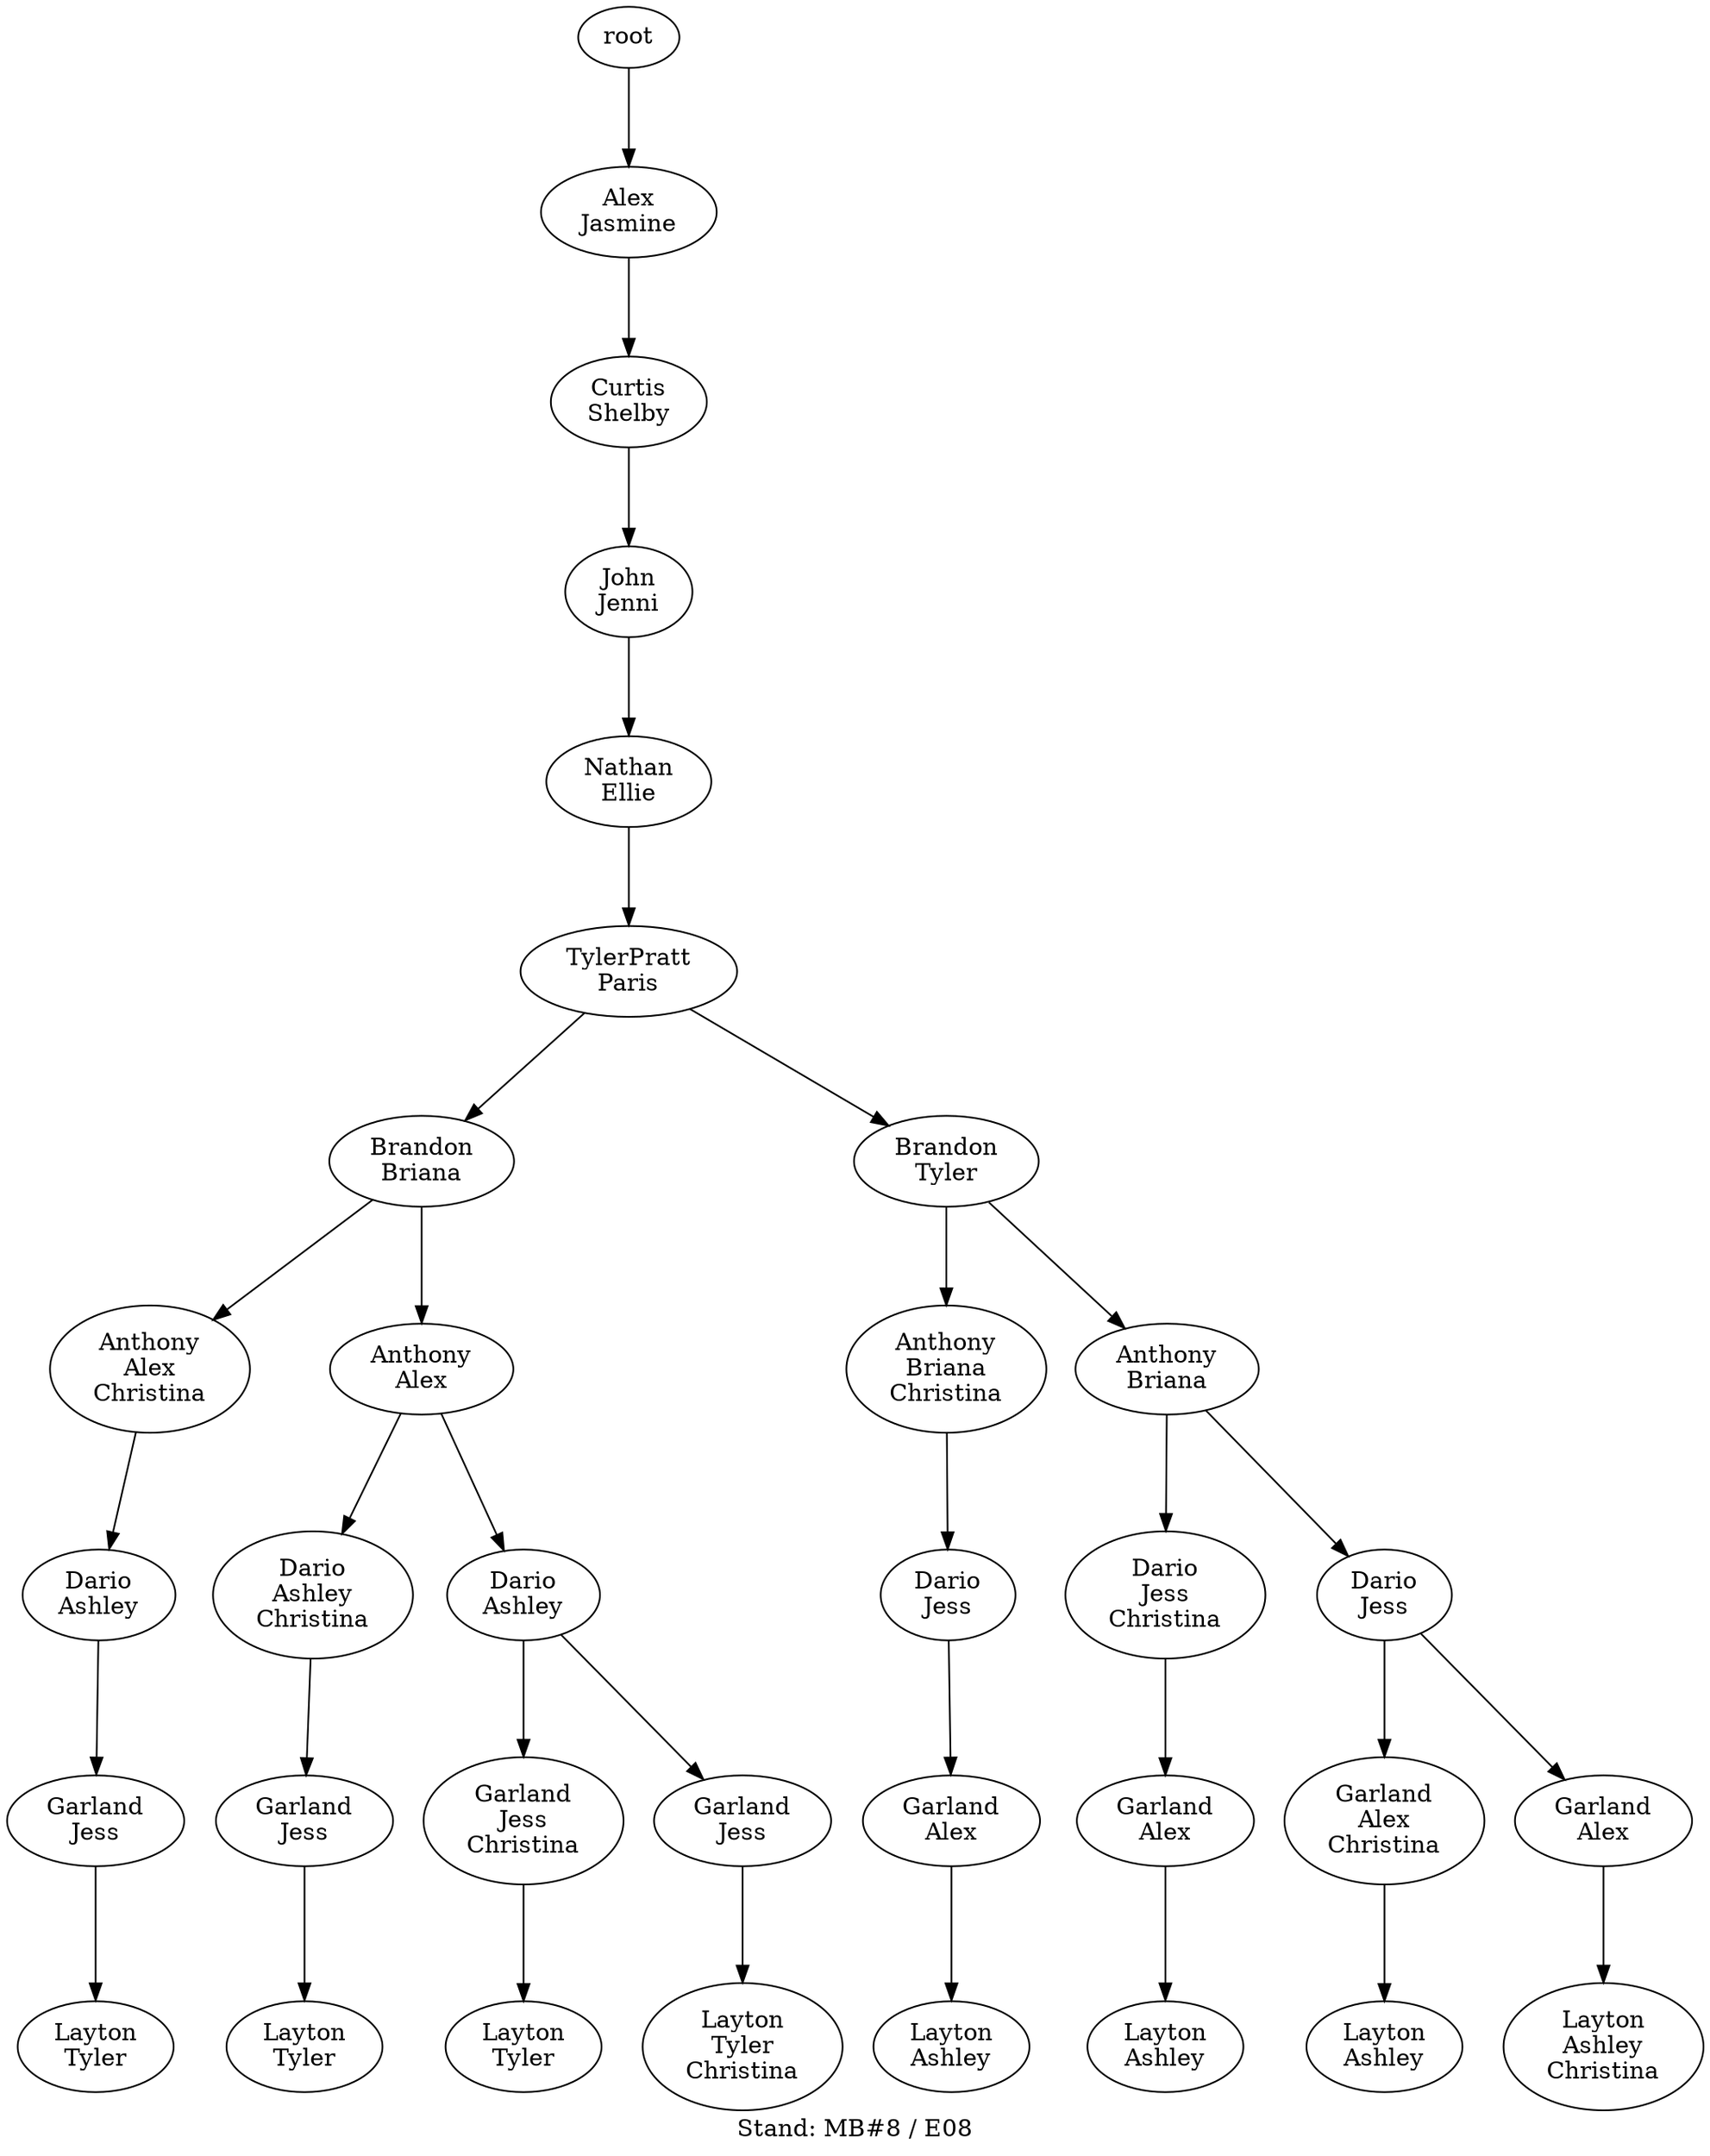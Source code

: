 digraph D { labelloc="b"; label="Stand: MB#8 / E08"; ranksep=0.8;
"root/4"[label="Alex\nJasmine"]
"root" -> "root/4";
"root/4/8"[label="Curtis\nShelby"]
"root/4" -> "root/4/8";
"root/4/8/5"[label="John\nJenni"]
"root/4/8" -> "root/4/8/5";
"root/4/8/5/3"[label="Nathan\nEllie"]
"root/4/8/5" -> "root/4/8/5/3";
"root/4/8/5/3/7"[label="TylerPratt\nParis"]
"root/4/8/5/3" -> "root/4/8/5/3/7";
"root/4/8/5/3/7/2"[label="Brandon\nBriana"]
"root/4/8/5/3/7" -> "root/4/8/5/3/7/2";
"root/4/8/5/3/7/2/0,10"[label="Anthony\nAlex\nChristina"]
"root/4/8/5/3/7/2" -> "root/4/8/5/3/7/2/0,10";
"root/4/8/5/3/7/2/0,10/1"[label="Dario\nAshley"]
"root/4/8/5/3/7/2/0,10" -> "root/4/8/5/3/7/2/0,10/1";
"root/4/8/5/3/7/2/0,10/1/6"[label="Garland\nJess"]
"root/4/8/5/3/7/2/0,10/1" -> "root/4/8/5/3/7/2/0,10/1/6";
"root/4/8/5/3/7/2/0,10/1/6/9"[label="Layton\nTyler"]
"root/4/8/5/3/7/2/0,10/1/6" -> "root/4/8/5/3/7/2/0,10/1/6/9";
"root/4/8/5/3/7/2/0"[label="Anthony\nAlex"]
"root/4/8/5/3/7/2" -> "root/4/8/5/3/7/2/0";
"root/4/8/5/3/7/2/0/1,10"[label="Dario\nAshley\nChristina"]
"root/4/8/5/3/7/2/0" -> "root/4/8/5/3/7/2/0/1,10";
"root/4/8/5/3/7/2/0/1,10/6"[label="Garland\nJess"]
"root/4/8/5/3/7/2/0/1,10" -> "root/4/8/5/3/7/2/0/1,10/6";
"root/4/8/5/3/7/2/0/1,10/6/9"[label="Layton\nTyler"]
"root/4/8/5/3/7/2/0/1,10/6" -> "root/4/8/5/3/7/2/0/1,10/6/9";
"root/4/8/5/3/7/2/0/1"[label="Dario\nAshley"]
"root/4/8/5/3/7/2/0" -> "root/4/8/5/3/7/2/0/1";
"root/4/8/5/3/7/2/0/1/6,10"[label="Garland\nJess\nChristina"]
"root/4/8/5/3/7/2/0/1" -> "root/4/8/5/3/7/2/0/1/6,10";
"root/4/8/5/3/7/2/0/1/6,10/9"[label="Layton\nTyler"]
"root/4/8/5/3/7/2/0/1/6,10" -> "root/4/8/5/3/7/2/0/1/6,10/9";
"root/4/8/5/3/7/2/0/1/6"[label="Garland\nJess"]
"root/4/8/5/3/7/2/0/1" -> "root/4/8/5/3/7/2/0/1/6";
"root/4/8/5/3/7/2/0/1/6/9,10"[label="Layton\nTyler\nChristina"]
"root/4/8/5/3/7/2/0/1/6" -> "root/4/8/5/3/7/2/0/1/6/9,10";
"root/4/8/5/3/7/9"[label="Brandon\nTyler"]
"root/4/8/5/3/7" -> "root/4/8/5/3/7/9";
"root/4/8/5/3/7/9/2,10"[label="Anthony\nBriana\nChristina"]
"root/4/8/5/3/7/9" -> "root/4/8/5/3/7/9/2,10";
"root/4/8/5/3/7/9/2,10/6"[label="Dario\nJess"]
"root/4/8/5/3/7/9/2,10" -> "root/4/8/5/3/7/9/2,10/6";
"root/4/8/5/3/7/9/2,10/6/0"[label="Garland\nAlex"]
"root/4/8/5/3/7/9/2,10/6" -> "root/4/8/5/3/7/9/2,10/6/0";
"root/4/8/5/3/7/9/2,10/6/0/1"[label="Layton\nAshley"]
"root/4/8/5/3/7/9/2,10/6/0" -> "root/4/8/5/3/7/9/2,10/6/0/1";
"root/4/8/5/3/7/9/2"[label="Anthony\nBriana"]
"root/4/8/5/3/7/9" -> "root/4/8/5/3/7/9/2";
"root/4/8/5/3/7/9/2/6,10"[label="Dario\nJess\nChristina"]
"root/4/8/5/3/7/9/2" -> "root/4/8/5/3/7/9/2/6,10";
"root/4/8/5/3/7/9/2/6,10/0"[label="Garland\nAlex"]
"root/4/8/5/3/7/9/2/6,10" -> "root/4/8/5/3/7/9/2/6,10/0";
"root/4/8/5/3/7/9/2/6,10/0/1"[label="Layton\nAshley"]
"root/4/8/5/3/7/9/2/6,10/0" -> "root/4/8/5/3/7/9/2/6,10/0/1";
"root/4/8/5/3/7/9/2/6"[label="Dario\nJess"]
"root/4/8/5/3/7/9/2" -> "root/4/8/5/3/7/9/2/6";
"root/4/8/5/3/7/9/2/6/0,10"[label="Garland\nAlex\nChristina"]
"root/4/8/5/3/7/9/2/6" -> "root/4/8/5/3/7/9/2/6/0,10";
"root/4/8/5/3/7/9/2/6/0,10/1"[label="Layton\nAshley"]
"root/4/8/5/3/7/9/2/6/0,10" -> "root/4/8/5/3/7/9/2/6/0,10/1";
"root/4/8/5/3/7/9/2/6/0"[label="Garland\nAlex"]
"root/4/8/5/3/7/9/2/6" -> "root/4/8/5/3/7/9/2/6/0";
"root/4/8/5/3/7/9/2/6/0/1,10"[label="Layton\nAshley\nChristina"]
"root/4/8/5/3/7/9/2/6/0" -> "root/4/8/5/3/7/9/2/6/0/1,10";
}
